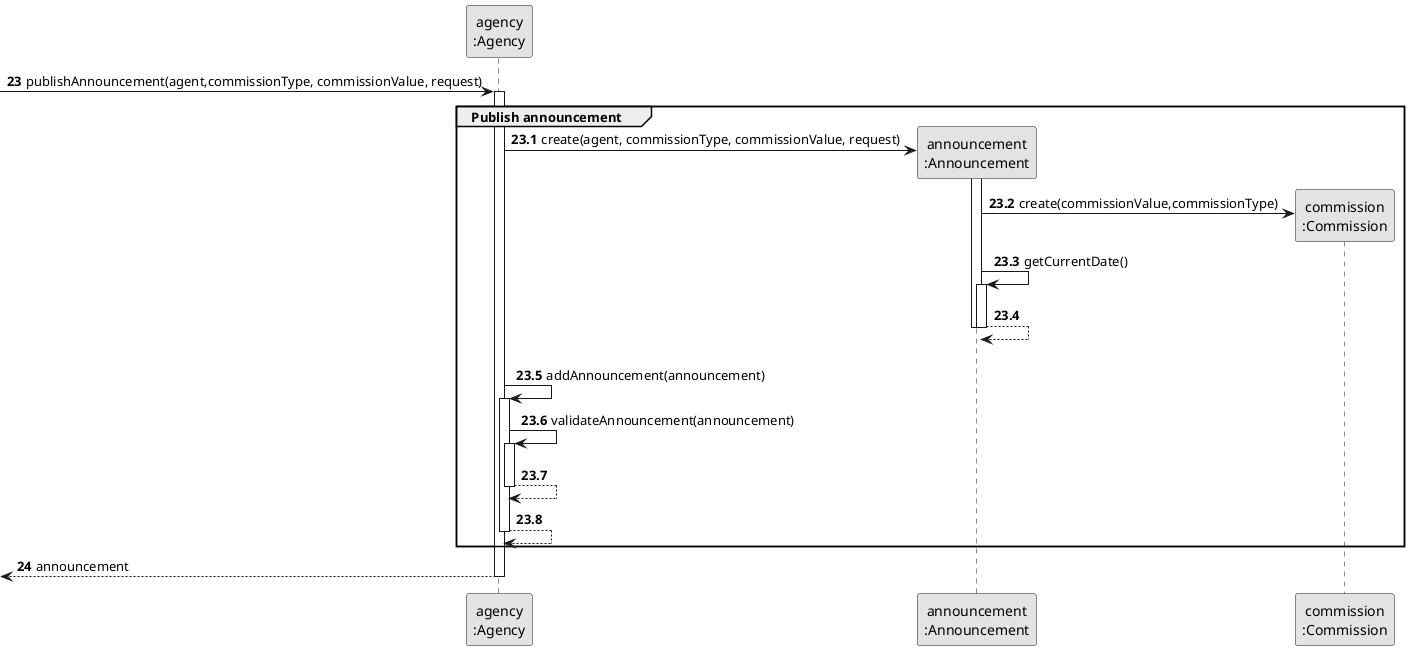 @startuml
skinparam monochrome true
skinparam packageStyle rectangle
skinparam shadowing false\


participant "agency\n:Agency" as AGENCY
participant "announcement\n:Announcement" as AD
participant "commission\n:Commission" as COMMISSION

autonumber 23

             -> AGENCY : publishAnnouncement(agent,commissionType, commissionValue, request)
             activate AGENCY

autonumber 23.1

    group Publish announcement


                AGENCY -> AD**: create(agent, commissionType, commissionValue, request)
                activate AD

                AD -> COMMISSION** : create(commissionValue,commissionType)

                AD -> AD : getCurrentDate()
                activate AD
                AD --> AD :
               deactivate AD
                |||
                deactivate AD

                AGENCY -> AGENCY: addAnnouncement(announcement)

                activate AGENCY
                    AGENCY -> AGENCY: validateAnnouncement(announcement)
                    activate AGENCY
                        AGENCY --> AGENCY
                    deactivate AGENCY

                    AGENCY --> AGENCY

            deactivate  AGENCY
    end

autonumber 24

    <-- AGENCY : announcement
    deactivate AGENCY

@enduml